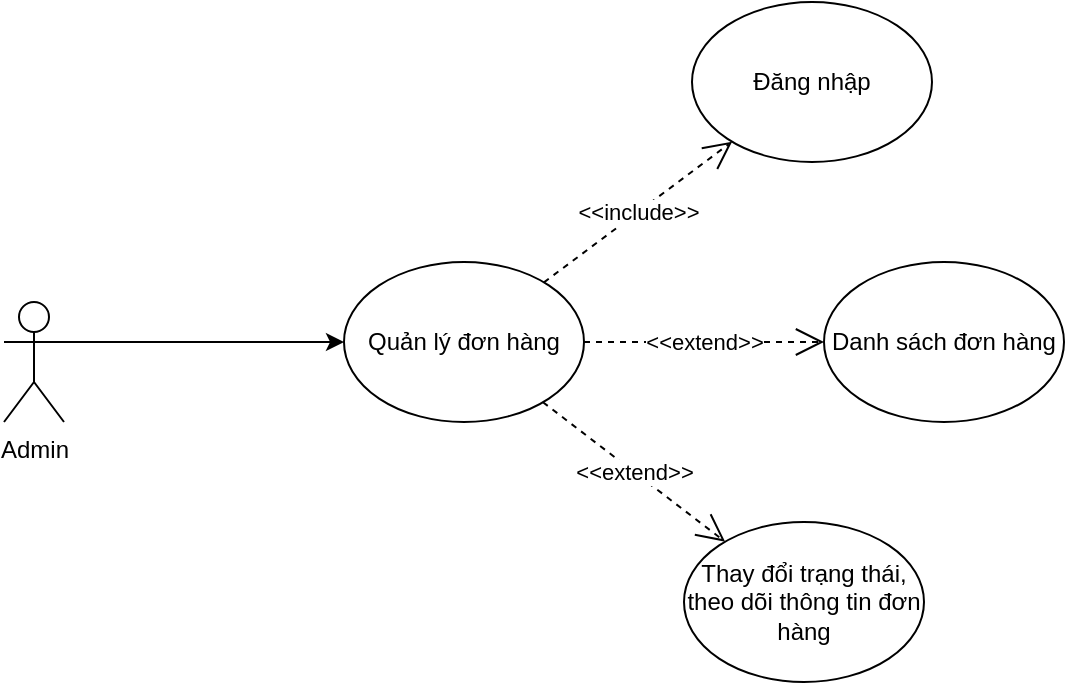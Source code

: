 <mxfile version="12.1.3" pages="1"><diagram id="22sdeWlF6tLHnkaQ4jod" name="Page-1"><mxGraphModel dx="1415" dy="324" grid="1" gridSize="10" guides="1" tooltips="1" connect="1" arrows="1" fold="1" page="1" pageScale="1" pageWidth="850" pageHeight="1100" math="0" shadow="0"><root><mxCell id="0"/><mxCell id="1" parent="0"/><mxCell id="_T4S1BcPw1m7zf4luHVF-1" value="Admin" style="shape=umlActor;verticalLabelPosition=bottom;labelBackgroundColor=#ffffff;verticalAlign=top;html=1;outlineConnect=0;" vertex="1" parent="1"><mxGeometry y="150" width="30" height="60" as="geometry"/></mxCell><mxCell id="_T4S1BcPw1m7zf4luHVF-2" value="Quản lý đơn hàng" style="ellipse;whiteSpace=wrap;html=1;" vertex="1" parent="1"><mxGeometry x="170" y="130" width="120" height="80" as="geometry"/></mxCell><mxCell id="_T4S1BcPw1m7zf4luHVF-3" value="" style="endArrow=classic;html=1;" edge="1" parent="1" target="_T4S1BcPw1m7zf4luHVF-2"><mxGeometry width="50" height="50" relative="1" as="geometry"><mxPoint x="30" y="170" as="sourcePoint"/><mxPoint x="260" y="270" as="targetPoint"/></mxGeometry></mxCell><mxCell id="_T4S1BcPw1m7zf4luHVF-4" value="Đăng nhập" style="ellipse;whiteSpace=wrap;html=1;" vertex="1" parent="1"><mxGeometry x="344" width="120" height="80" as="geometry"/></mxCell><mxCell id="_T4S1BcPw1m7zf4luHVF-5" value="&amp;lt;&amp;lt;include&amp;gt;&amp;gt;" style="endArrow=open;endSize=12;dashed=1;html=1;" edge="1" parent="1" source="_T4S1BcPw1m7zf4luHVF-2" target="_T4S1BcPw1m7zf4luHVF-4"><mxGeometry width="160" relative="1" as="geometry"><mxPoint x="540" y="200" as="sourcePoint"/><mxPoint x="700" y="200" as="targetPoint"/></mxGeometry></mxCell><mxCell id="_T4S1BcPw1m7zf4luHVF-6" value="Danh sách đơn hàng" style="ellipse;whiteSpace=wrap;html=1;" vertex="1" parent="1"><mxGeometry x="410" y="130" width="120" height="80" as="geometry"/></mxCell><mxCell id="_T4S1BcPw1m7zf4luHVF-7" value="Thay đổi trạng thái, theo dõi thông tin đơn hàng" style="ellipse;whiteSpace=wrap;html=1;" vertex="1" parent="1"><mxGeometry x="340" y="260" width="120" height="80" as="geometry"/></mxCell><mxCell id="_T4S1BcPw1m7zf4luHVF-8" value="&amp;lt;&amp;lt;extend&amp;gt;&amp;gt;" style="endArrow=open;endSize=12;dashed=1;html=1;exitX=1;exitY=0.5;exitDx=0;exitDy=0;entryX=0;entryY=0.5;entryDx=0;entryDy=0;" edge="1" parent="1" source="_T4S1BcPw1m7zf4luHVF-2" target="_T4S1BcPw1m7zf4luHVF-6"><mxGeometry width="160" relative="1" as="geometry"><mxPoint x="560" y="100" as="sourcePoint"/><mxPoint x="720" y="100" as="targetPoint"/></mxGeometry></mxCell><mxCell id="_T4S1BcPw1m7zf4luHVF-9" value="&amp;lt;&amp;lt;extend&amp;gt;&amp;gt;" style="endArrow=open;endSize=12;dashed=1;html=1;" edge="1" parent="1" source="_T4S1BcPw1m7zf4luHVF-2" target="_T4S1BcPw1m7zf4luHVF-7"><mxGeometry width="160" relative="1" as="geometry"><mxPoint x="570" y="169.5" as="sourcePoint"/><mxPoint x="730" y="169.5" as="targetPoint"/></mxGeometry></mxCell></root></mxGraphModel></diagram></mxfile>